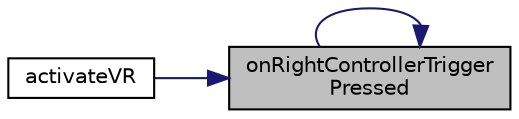 digraph "onRightControllerTriggerPressed"
{
 // LATEX_PDF_SIZE
  bgcolor="transparent";
  edge [fontname="Helvetica",fontsize="10",labelfontname="Helvetica",labelfontsize="10"];
  node [fontname="Helvetica",fontsize="10",shape=record];
  rankdir="RL";
  Node1 [label="onRightControllerTrigger\lPressed",height=0.2,width=0.4,color="black", fillcolor="grey75", style="filled", fontcolor="black",tooltip=" "];
  Node1 -> Node2 [dir="back",color="midnightblue",fontsize="10",style="solid",fontname="Helvetica"];
  Node2 [label="activateVR",height=0.2,width=0.4,color="black",URL="$class_p_r_i_s_m_1_1_straight_needle_insertion_logic.html#a53c7bee063b281d3ec4fb01c872c0813",tooltip=" "];
  Node1 -> Node1 [dir="back",color="midnightblue",fontsize="10",style="solid",fontname="Helvetica"];
}
